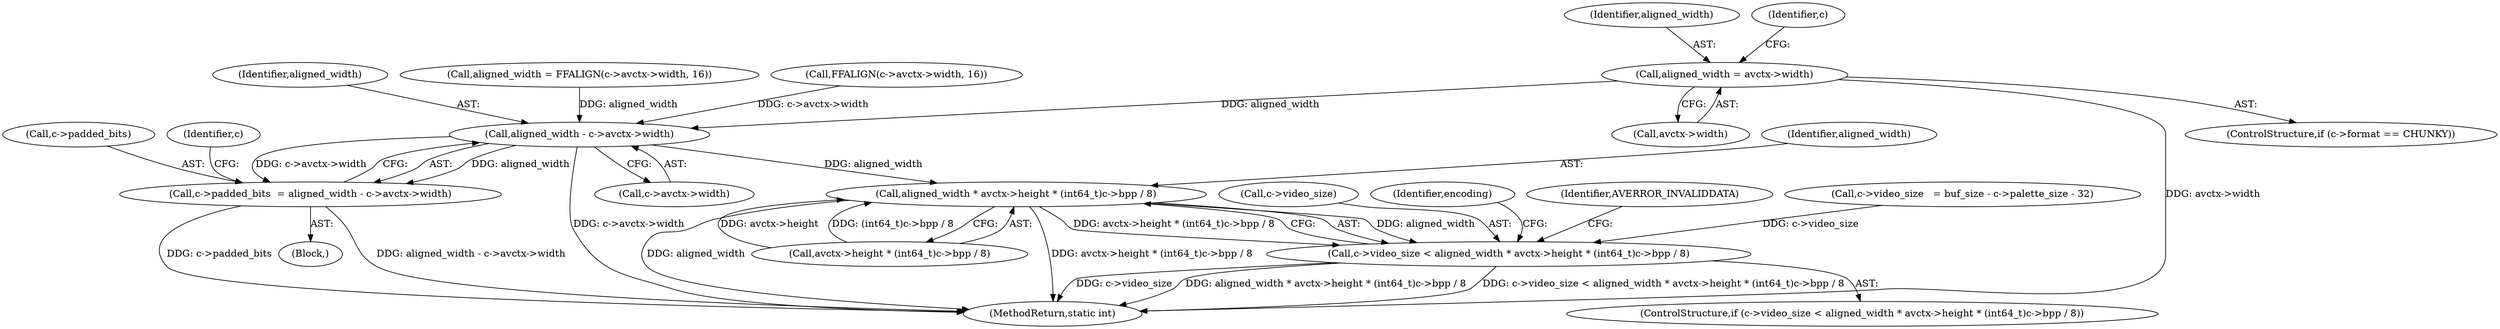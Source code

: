 digraph "0_FFmpeg_e1b60aad77c27ed5d4dfc11e5e6a05a38c70489d@pointer" {
"1000283" [label="(Call,aligned_width = avctx->width)"];
"1000302" [label="(Call,aligned_width - c->avctx->width)"];
"1000298" [label="(Call,c->padded_bits  = aligned_width - c->avctx->width)"];
"1000314" [label="(Call,aligned_width * avctx->height * (int64_t)c->bpp / 8)"];
"1000310" [label="(Call,c->video_size < aligned_width * avctx->height * (int64_t)c->bpp / 8)"];
"1000302" [label="(Call,aligned_width - c->avctx->width)"];
"1000314" [label="(Call,aligned_width * avctx->height * (int64_t)c->bpp / 8)"];
"1000311" [label="(Call,c->video_size)"];
"1000299" [label="(Call,c->padded_bits)"];
"1000277" [label="(ControlStructure,if (c->format == CHUNKY))"];
"1000316" [label="(Call,avctx->height * (int64_t)c->bpp / 8)"];
"1000332" [label="(Identifier,encoding)"];
"1000328" [label="(Identifier,AVERROR_INVALIDDATA)"];
"1000283" [label="(Call,aligned_width = avctx->width)"];
"1000202" [label="(Call,c->video_size   = buf_size - c->palette_size - 32)"];
"1000298" [label="(Call,c->padded_bits  = aligned_width - c->avctx->width)"];
"1000303" [label="(Identifier,aligned_width)"];
"1000310" [label="(Call,c->video_size < aligned_width * avctx->height * (int64_t)c->bpp / 8)"];
"1000304" [label="(Call,c->avctx->width)"];
"1000312" [label="(Identifier,c)"];
"1000284" [label="(Identifier,aligned_width)"];
"1000309" [label="(ControlStructure,if (c->video_size < aligned_width * avctx->height * (int64_t)c->bpp / 8))"];
"1000105" [label="(Block,)"];
"1000315" [label="(Identifier,aligned_width)"];
"1000300" [label="(Identifier,c)"];
"1000508" [label="(MethodReturn,static int)"];
"1000285" [label="(Call,avctx->width)"];
"1000289" [label="(Call,aligned_width = FFALIGN(c->avctx->width, 16))"];
"1000291" [label="(Call,FFALIGN(c->avctx->width, 16))"];
"1000283" -> "1000277"  [label="AST: "];
"1000283" -> "1000285"  [label="CFG: "];
"1000284" -> "1000283"  [label="AST: "];
"1000285" -> "1000283"  [label="AST: "];
"1000300" -> "1000283"  [label="CFG: "];
"1000283" -> "1000508"  [label="DDG: avctx->width"];
"1000283" -> "1000302"  [label="DDG: aligned_width"];
"1000302" -> "1000298"  [label="AST: "];
"1000302" -> "1000304"  [label="CFG: "];
"1000303" -> "1000302"  [label="AST: "];
"1000304" -> "1000302"  [label="AST: "];
"1000298" -> "1000302"  [label="CFG: "];
"1000302" -> "1000508"  [label="DDG: c->avctx->width"];
"1000302" -> "1000298"  [label="DDG: aligned_width"];
"1000302" -> "1000298"  [label="DDG: c->avctx->width"];
"1000289" -> "1000302"  [label="DDG: aligned_width"];
"1000291" -> "1000302"  [label="DDG: c->avctx->width"];
"1000302" -> "1000314"  [label="DDG: aligned_width"];
"1000298" -> "1000105"  [label="AST: "];
"1000299" -> "1000298"  [label="AST: "];
"1000312" -> "1000298"  [label="CFG: "];
"1000298" -> "1000508"  [label="DDG: c->padded_bits"];
"1000298" -> "1000508"  [label="DDG: aligned_width - c->avctx->width"];
"1000314" -> "1000310"  [label="AST: "];
"1000314" -> "1000316"  [label="CFG: "];
"1000315" -> "1000314"  [label="AST: "];
"1000316" -> "1000314"  [label="AST: "];
"1000310" -> "1000314"  [label="CFG: "];
"1000314" -> "1000508"  [label="DDG: aligned_width"];
"1000314" -> "1000508"  [label="DDG: avctx->height * (int64_t)c->bpp / 8"];
"1000314" -> "1000310"  [label="DDG: aligned_width"];
"1000314" -> "1000310"  [label="DDG: avctx->height * (int64_t)c->bpp / 8"];
"1000316" -> "1000314"  [label="DDG: avctx->height"];
"1000316" -> "1000314"  [label="DDG: (int64_t)c->bpp / 8"];
"1000310" -> "1000309"  [label="AST: "];
"1000311" -> "1000310"  [label="AST: "];
"1000328" -> "1000310"  [label="CFG: "];
"1000332" -> "1000310"  [label="CFG: "];
"1000310" -> "1000508"  [label="DDG: c->video_size < aligned_width * avctx->height * (int64_t)c->bpp / 8"];
"1000310" -> "1000508"  [label="DDG: c->video_size"];
"1000310" -> "1000508"  [label="DDG: aligned_width * avctx->height * (int64_t)c->bpp / 8"];
"1000202" -> "1000310"  [label="DDG: c->video_size"];
}

